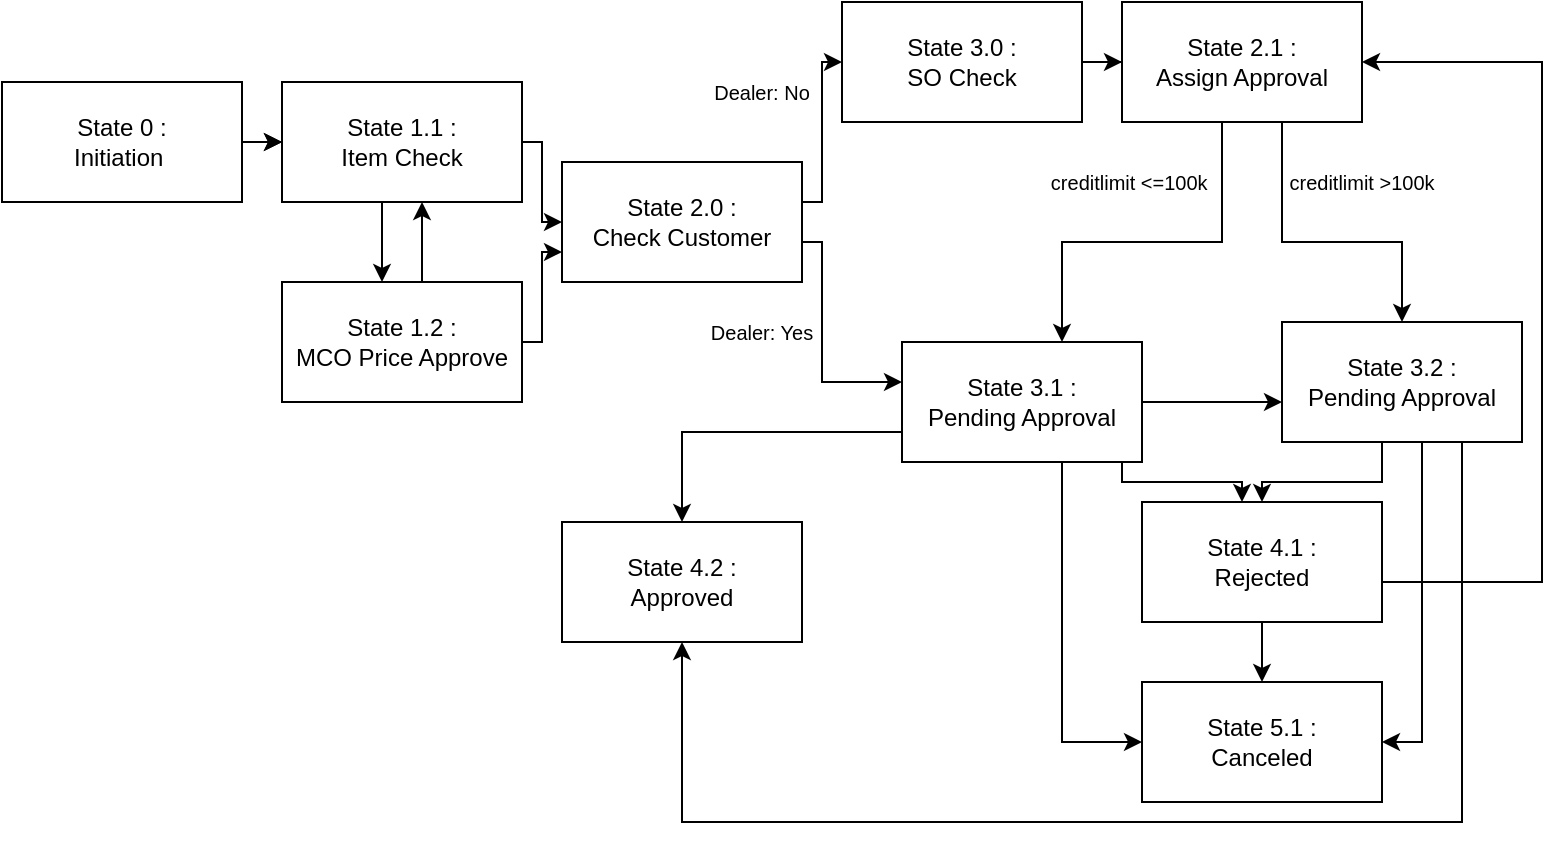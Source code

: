 <mxfile version="14.4.2" type="github">
  <diagram id="wWpEONoESdP3NUr75rJn" name="Page-1">
    <mxGraphModel dx="1426" dy="794" grid="1" gridSize="10" guides="1" tooltips="1" connect="1" arrows="1" fold="1" page="1" pageScale="1" pageWidth="827" pageHeight="1169" math="0" shadow="0">
      <root>
        <mxCell id="0" />
        <mxCell id="1" parent="0" />
        <mxCell id="Tk-LK1Vj_F-vtcgWe9Pp-3" value="" style="edgeStyle=orthogonalEdgeStyle;rounded=0;orthogonalLoop=1;jettySize=auto;html=1;" parent="1" source="AYKECJN2Fn010FfBToEk-2" target="AYKECJN2Fn010FfBToEk-3" edge="1">
          <mxGeometry relative="1" as="geometry">
            <Array as="points">
              <mxPoint x="230" y="210" />
              <mxPoint x="230" y="210" />
            </Array>
          </mxGeometry>
        </mxCell>
        <mxCell id="Tk-LK1Vj_F-vtcgWe9Pp-4" style="edgeStyle=orthogonalEdgeStyle;rounded=0;orthogonalLoop=1;jettySize=auto;html=1;entryX=0;entryY=0.5;entryDx=0;entryDy=0;" parent="1" source="AYKECJN2Fn010FfBToEk-1" target="AYKECJN2Fn010FfBToEk-2" edge="1">
          <mxGeometry relative="1" as="geometry" />
        </mxCell>
        <mxCell id="AYKECJN2Fn010FfBToEk-1" value="State 0 : &lt;br&gt;Initiation&amp;nbsp;" style="rounded=0;whiteSpace=wrap;html=1;" parent="1" vertex="1">
          <mxGeometry x="40" y="130" width="120" height="60" as="geometry" />
        </mxCell>
        <mxCell id="Tk-LK1Vj_F-vtcgWe9Pp-1" value="" style="edgeStyle=orthogonalEdgeStyle;rounded=0;orthogonalLoop=1;jettySize=auto;html=1;" parent="1" source="AYKECJN2Fn010FfBToEk-2" target="AYKECJN2Fn010FfBToEk-4" edge="1">
          <mxGeometry relative="1" as="geometry">
            <Array as="points">
              <mxPoint x="310" y="160" />
              <mxPoint x="310" y="200" />
            </Array>
          </mxGeometry>
        </mxCell>
        <mxCell id="Tk-LK1Vj_F-vtcgWe9Pp-2" value="" style="edgeStyle=orthogonalEdgeStyle;rounded=0;orthogonalLoop=1;jettySize=auto;html=1;entryX=0;entryY=0.75;entryDx=0;entryDy=0;" parent="1" source="AYKECJN2Fn010FfBToEk-3" target="AYKECJN2Fn010FfBToEk-4" edge="1">
          <mxGeometry relative="1" as="geometry">
            <Array as="points">
              <mxPoint x="310" y="260" />
              <mxPoint x="310" y="215" />
            </Array>
          </mxGeometry>
        </mxCell>
        <mxCell id="Tk-LK1Vj_F-vtcgWe9Pp-6" value="" style="edgeStyle=orthogonalEdgeStyle;rounded=0;orthogonalLoop=1;jettySize=auto;html=1;" parent="1" source="AYKECJN2Fn010FfBToEk-3" target="AYKECJN2Fn010FfBToEk-2" edge="1">
          <mxGeometry relative="1" as="geometry">
            <Array as="points">
              <mxPoint x="250" y="210" />
              <mxPoint x="250" y="210" />
            </Array>
          </mxGeometry>
        </mxCell>
        <mxCell id="AYKECJN2Fn010FfBToEk-3" value="State 1.2 : &lt;br&gt;MCO Price Approve" style="rounded=0;whiteSpace=wrap;html=1;" parent="1" vertex="1">
          <mxGeometry x="180" y="230" width="120" height="60" as="geometry" />
        </mxCell>
        <mxCell id="crHzFIpyRZOjVDYztjRo-17" style="edgeStyle=orthogonalEdgeStyle;rounded=0;orthogonalLoop=1;jettySize=auto;html=1;exitX=1;exitY=0.5;exitDx=0;exitDy=0;entryX=0;entryY=0.5;entryDx=0;entryDy=0;" edge="1" parent="1" source="AYKECJN2Fn010FfBToEk-4" target="AYKECJN2Fn010FfBToEk-6">
          <mxGeometry relative="1" as="geometry">
            <mxPoint x="450" y="120" as="targetPoint" />
            <Array as="points">
              <mxPoint x="440" y="190" />
              <mxPoint x="450" y="190" />
              <mxPoint x="450" y="120" />
            </Array>
          </mxGeometry>
        </mxCell>
        <mxCell id="crHzFIpyRZOjVDYztjRo-18" style="edgeStyle=orthogonalEdgeStyle;rounded=0;orthogonalLoop=1;jettySize=auto;html=1;exitX=1;exitY=0.5;exitDx=0;exitDy=0;" edge="1" parent="1" source="AYKECJN2Fn010FfBToEk-4" target="crHzFIpyRZOjVDYztjRo-8">
          <mxGeometry relative="1" as="geometry">
            <Array as="points">
              <mxPoint x="440" y="210" />
              <mxPoint x="450" y="210" />
              <mxPoint x="450" y="280" />
            </Array>
          </mxGeometry>
        </mxCell>
        <mxCell id="AYKECJN2Fn010FfBToEk-4" value="State 2.0 : &lt;br&gt;Check Customer" style="rounded=0;whiteSpace=wrap;html=1;" parent="1" vertex="1">
          <mxGeometry x="320" y="170" width="120" height="60" as="geometry" />
        </mxCell>
        <mxCell id="crHzFIpyRZOjVDYztjRo-7" value="" style="edgeStyle=orthogonalEdgeStyle;rounded=0;orthogonalLoop=1;jettySize=auto;html=1;" edge="1" parent="1" source="AYKECJN2Fn010FfBToEk-6" target="crHzFIpyRZOjVDYztjRo-6">
          <mxGeometry relative="1" as="geometry" />
        </mxCell>
        <mxCell id="AYKECJN2Fn010FfBToEk-6" value="State 3.0 : &lt;br&gt;SO Check" style="rounded=0;whiteSpace=wrap;html=1;" parent="1" vertex="1">
          <mxGeometry x="460" y="90" width="120" height="60" as="geometry" />
        </mxCell>
        <mxCell id="AYKECJN2Fn010FfBToEk-2" value="State 1.1 : &lt;br&gt;Item Check" style="rounded=0;whiteSpace=wrap;html=1;" parent="1" vertex="1">
          <mxGeometry x="180" y="130" width="120" height="60" as="geometry" />
        </mxCell>
        <mxCell id="Tk-LK1Vj_F-vtcgWe9Pp-5" value="" style="edgeStyle=orthogonalEdgeStyle;rounded=0;orthogonalLoop=1;jettySize=auto;html=1;" parent="1" source="AYKECJN2Fn010FfBToEk-1" target="AYKECJN2Fn010FfBToEk-2" edge="1">
          <mxGeometry relative="1" as="geometry">
            <mxPoint x="160" y="150" as="sourcePoint" />
            <mxPoint x="270" y="230" as="targetPoint" />
          </mxGeometry>
        </mxCell>
        <object label="" id="crHzFIpyRZOjVDYztjRo-9">
          <mxCell style="edgeStyle=orthogonalEdgeStyle;rounded=0;orthogonalLoop=1;jettySize=auto;html=1;" edge="1" parent="1" source="crHzFIpyRZOjVDYztjRo-6" target="crHzFIpyRZOjVDYztjRo-8">
            <mxGeometry relative="1" as="geometry">
              <Array as="points">
                <mxPoint x="650" y="210" />
                <mxPoint x="570" y="210" />
              </Array>
            </mxGeometry>
          </mxCell>
        </object>
        <mxCell id="crHzFIpyRZOjVDYztjRo-11" value="" style="edgeStyle=orthogonalEdgeStyle;rounded=0;orthogonalLoop=1;jettySize=auto;html=1;" edge="1" parent="1" source="crHzFIpyRZOjVDYztjRo-6" target="crHzFIpyRZOjVDYztjRo-10">
          <mxGeometry relative="1" as="geometry">
            <Array as="points">
              <mxPoint x="680" y="210" />
              <mxPoint x="740" y="210" />
            </Array>
          </mxGeometry>
        </mxCell>
        <mxCell id="crHzFIpyRZOjVDYztjRo-6" value="State 2.1 : &lt;br&gt;Assign Approval" style="rounded=0;whiteSpace=wrap;html=1;" vertex="1" parent="1">
          <mxGeometry x="600" y="90" width="120" height="60" as="geometry" />
        </mxCell>
        <mxCell id="crHzFIpyRZOjVDYztjRo-12" value="" style="edgeStyle=orthogonalEdgeStyle;rounded=0;orthogonalLoop=1;jettySize=auto;html=1;" edge="1" parent="1" source="crHzFIpyRZOjVDYztjRo-8" target="crHzFIpyRZOjVDYztjRo-10">
          <mxGeometry relative="1" as="geometry">
            <Array as="points">
              <mxPoint x="610" y="270" />
              <mxPoint x="610" y="270" />
            </Array>
          </mxGeometry>
        </mxCell>
        <mxCell id="crHzFIpyRZOjVDYztjRo-25" value="" style="edgeStyle=orthogonalEdgeStyle;rounded=0;orthogonalLoop=1;jettySize=auto;html=1;exitX=1;exitY=0.75;exitDx=0;exitDy=0;" edge="1" parent="1" source="crHzFIpyRZOjVDYztjRo-8" target="crHzFIpyRZOjVDYztjRo-24">
          <mxGeometry relative="1" as="geometry">
            <Array as="points">
              <mxPoint x="580" y="280" />
              <mxPoint x="600" y="280" />
              <mxPoint x="600" y="330" />
              <mxPoint x="660" y="330" />
            </Array>
          </mxGeometry>
        </mxCell>
        <mxCell id="crHzFIpyRZOjVDYztjRo-38" style="edgeStyle=orthogonalEdgeStyle;rounded=0;orthogonalLoop=1;jettySize=auto;html=1;entryX=0;entryY=0.5;entryDx=0;entryDy=0;" edge="1" parent="1" target="crHzFIpyRZOjVDYztjRo-31">
          <mxGeometry relative="1" as="geometry">
            <mxPoint x="560" y="310" as="sourcePoint" />
            <Array as="points">
              <mxPoint x="570" y="310" />
              <mxPoint x="570" y="460" />
            </Array>
          </mxGeometry>
        </mxCell>
        <mxCell id="crHzFIpyRZOjVDYztjRo-41" style="edgeStyle=orthogonalEdgeStyle;rounded=0;orthogonalLoop=1;jettySize=auto;html=1;exitX=0;exitY=0.75;exitDx=0;exitDy=0;entryX=0.5;entryY=0;entryDx=0;entryDy=0;" edge="1" parent="1" source="crHzFIpyRZOjVDYztjRo-8" target="crHzFIpyRZOjVDYztjRo-39">
          <mxGeometry relative="1" as="geometry" />
        </mxCell>
        <mxCell id="crHzFIpyRZOjVDYztjRo-8" value="State 3.1 : &lt;br&gt;Pending Approval" style="whiteSpace=wrap;html=1;rounded=0;" vertex="1" parent="1">
          <mxGeometry x="490" y="260" width="120" height="60" as="geometry" />
        </mxCell>
        <mxCell id="crHzFIpyRZOjVDYztjRo-29" value="" style="edgeStyle=orthogonalEdgeStyle;rounded=0;orthogonalLoop=1;jettySize=auto;html=1;" edge="1" parent="1" source="crHzFIpyRZOjVDYztjRo-10" target="crHzFIpyRZOjVDYztjRo-24">
          <mxGeometry relative="1" as="geometry">
            <Array as="points">
              <mxPoint x="730" y="330" />
              <mxPoint x="670" y="330" />
            </Array>
          </mxGeometry>
        </mxCell>
        <mxCell id="crHzFIpyRZOjVDYztjRo-37" style="edgeStyle=orthogonalEdgeStyle;rounded=0;orthogonalLoop=1;jettySize=auto;html=1;exitX=0.75;exitY=1;exitDx=0;exitDy=0;" edge="1" parent="1" source="crHzFIpyRZOjVDYztjRo-10" target="crHzFIpyRZOjVDYztjRo-31">
          <mxGeometry relative="1" as="geometry">
            <Array as="points">
              <mxPoint x="750" y="310" />
              <mxPoint x="750" y="460" />
            </Array>
          </mxGeometry>
        </mxCell>
        <mxCell id="crHzFIpyRZOjVDYztjRo-40" style="edgeStyle=orthogonalEdgeStyle;rounded=0;orthogonalLoop=1;jettySize=auto;html=1;exitX=0.75;exitY=1;exitDx=0;exitDy=0;entryX=0.5;entryY=1;entryDx=0;entryDy=0;" edge="1" parent="1" source="crHzFIpyRZOjVDYztjRo-10" target="crHzFIpyRZOjVDYztjRo-39">
          <mxGeometry relative="1" as="geometry">
            <Array as="points">
              <mxPoint x="770" y="500" />
              <mxPoint x="380" y="500" />
            </Array>
          </mxGeometry>
        </mxCell>
        <mxCell id="crHzFIpyRZOjVDYztjRo-10" value="State 3.2 : &lt;br&gt;Pending Approval" style="whiteSpace=wrap;html=1;rounded=0;" vertex="1" parent="1">
          <mxGeometry x="680" y="250" width="120" height="60" as="geometry" />
        </mxCell>
        <mxCell id="crHzFIpyRZOjVDYztjRo-19" value="&lt;font style=&quot;font-size: 10px&quot;&gt;Dealer: No&lt;/font&gt;" style="text;html=1;strokeColor=none;fillColor=none;align=center;verticalAlign=middle;whiteSpace=wrap;rounded=0;rotation=0;" vertex="1" parent="1">
          <mxGeometry x="395" y="130" width="50" height="10" as="geometry" />
        </mxCell>
        <mxCell id="crHzFIpyRZOjVDYztjRo-20" value="&lt;font style=&quot;font-size: 10px&quot;&gt;Dealer: Yes&lt;/font&gt;" style="text;html=1;strokeColor=none;fillColor=none;align=center;verticalAlign=middle;whiteSpace=wrap;rounded=0;rotation=0;" vertex="1" parent="1">
          <mxGeometry x="390" y="250" width="60" height="10" as="geometry" />
        </mxCell>
        <mxCell id="crHzFIpyRZOjVDYztjRo-21" value="&lt;span style=&quot;font-size: 10px&quot;&gt;creditlimit &amp;lt;=100k&amp;nbsp;&lt;/span&gt;" style="text;html=1;strokeColor=none;fillColor=none;align=center;verticalAlign=middle;whiteSpace=wrap;rounded=0;rotation=0;" vertex="1" parent="1">
          <mxGeometry x="560" y="170" width="90" height="20" as="geometry" />
        </mxCell>
        <mxCell id="crHzFIpyRZOjVDYztjRo-22" value="&lt;span style=&quot;font-size: 10px&quot;&gt;creditlimit &amp;gt;100k&lt;/span&gt;" style="text;html=1;strokeColor=none;fillColor=none;align=center;verticalAlign=middle;whiteSpace=wrap;rounded=0;rotation=0;" vertex="1" parent="1">
          <mxGeometry x="680" y="170" width="80" height="20" as="geometry" />
        </mxCell>
        <mxCell id="crHzFIpyRZOjVDYztjRo-30" style="edgeStyle=orthogonalEdgeStyle;rounded=0;orthogonalLoop=1;jettySize=auto;html=1;entryX=1;entryY=0.5;entryDx=0;entryDy=0;" edge="1" parent="1" source="crHzFIpyRZOjVDYztjRo-24" target="crHzFIpyRZOjVDYztjRo-6">
          <mxGeometry relative="1" as="geometry">
            <Array as="points">
              <mxPoint x="810" y="380" />
              <mxPoint x="810" y="120" />
            </Array>
          </mxGeometry>
        </mxCell>
        <mxCell id="crHzFIpyRZOjVDYztjRo-32" value="" style="edgeStyle=orthogonalEdgeStyle;rounded=0;orthogonalLoop=1;jettySize=auto;html=1;" edge="1" parent="1" source="crHzFIpyRZOjVDYztjRo-24" target="crHzFIpyRZOjVDYztjRo-31">
          <mxGeometry relative="1" as="geometry">
            <Array as="points">
              <mxPoint x="670" y="420" />
              <mxPoint x="670" y="420" />
            </Array>
          </mxGeometry>
        </mxCell>
        <mxCell id="crHzFIpyRZOjVDYztjRo-24" value="&lt;span&gt;State 4.1 : &lt;br&gt;Rejected&lt;/span&gt;" style="rounded=0;whiteSpace=wrap;html=1;" vertex="1" parent="1">
          <mxGeometry x="610" y="340" width="120" height="60" as="geometry" />
        </mxCell>
        <mxCell id="crHzFIpyRZOjVDYztjRo-31" value="&lt;span&gt;State 5.1 : &lt;br&gt;Canceled&lt;br&gt;&lt;/span&gt;" style="rounded=0;whiteSpace=wrap;html=1;" vertex="1" parent="1">
          <mxGeometry x="610" y="430" width="120" height="60" as="geometry" />
        </mxCell>
        <mxCell id="crHzFIpyRZOjVDYztjRo-39" value="&lt;span&gt;State 4.2 : &lt;br&gt;Approved&lt;br&gt;&lt;/span&gt;" style="rounded=0;whiteSpace=wrap;html=1;" vertex="1" parent="1">
          <mxGeometry x="320" y="350" width="120" height="60" as="geometry" />
        </mxCell>
      </root>
    </mxGraphModel>
  </diagram>
</mxfile>

